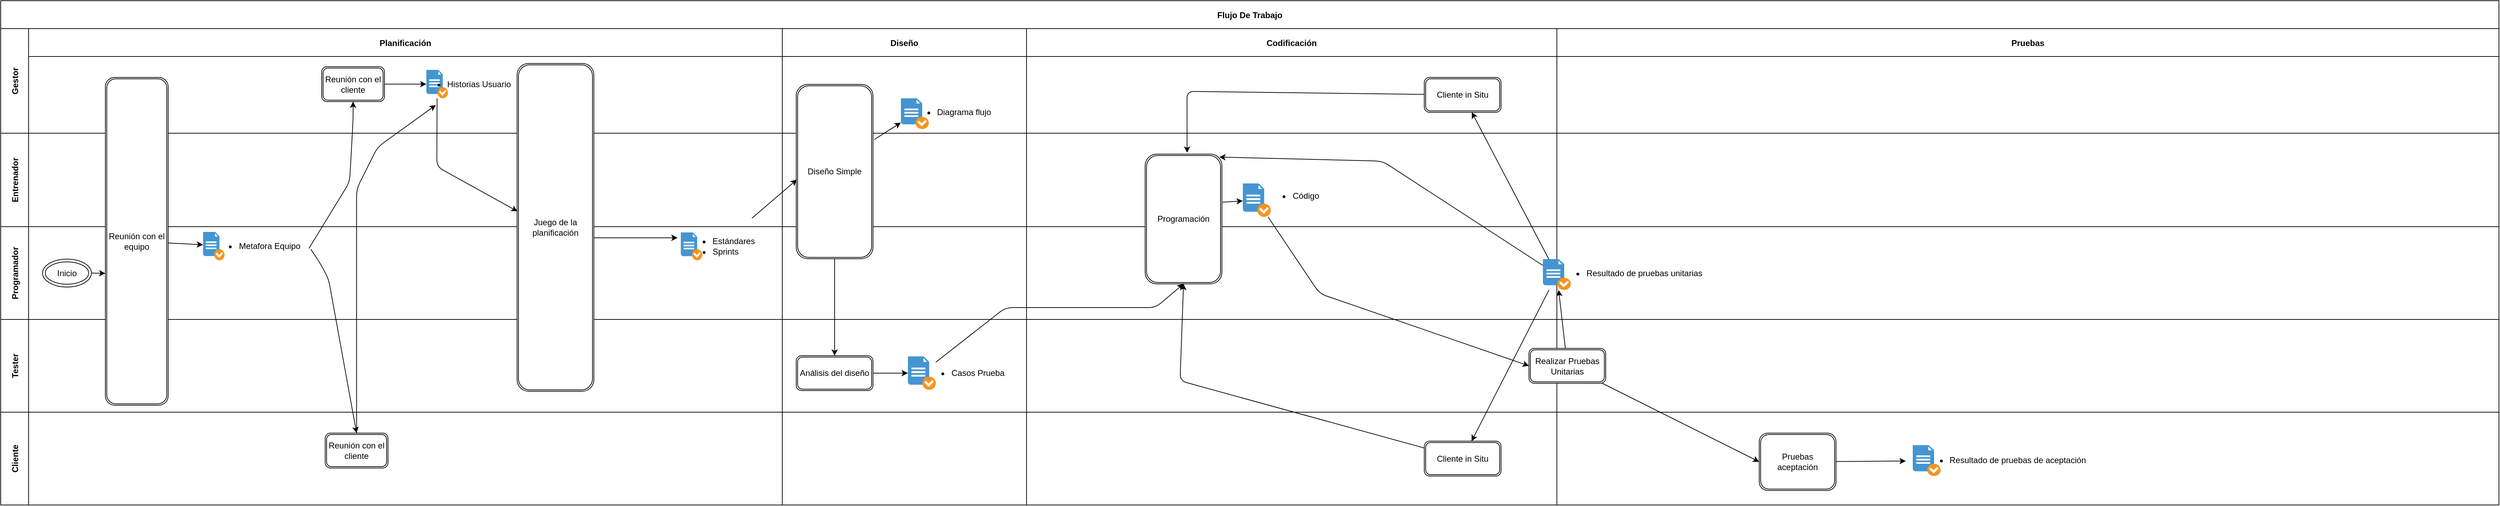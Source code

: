 <mxfile>
    <diagram id="Hp4dVfdLVx2DITK1ITba" name="Página-1">
        <mxGraphModel dx="893" dy="1125" grid="1" gridSize="10" guides="1" tooltips="1" connect="1" arrows="1" fold="1" page="0" pageScale="1" pageWidth="827" pageHeight="1169" math="0" shadow="0">
            <root>
                <mxCell id="0"/>
                <mxCell id="1" parent="0"/>
                <mxCell id="2" value="Flujo De Trabajo" style="shape=table;childLayout=tableLayout;startSize=40;collapsible=0;recursiveResize=0;expand=0;fontStyle=1;" parent="1" vertex="1">
                    <mxGeometry x="560" y="-120" width="3580" height="723" as="geometry"/>
                </mxCell>
                <mxCell id="3" value="Gestor" style="shape=tableRow;horizontal=0;startSize=40;swimlaneHead=0;swimlaneBody=0;top=0;left=0;bottom=0;right=0;dropTarget=0;fillColor=none;collapsible=0;recursiveResize=0;expand=0;fontStyle=1;" parent="2" vertex="1">
                    <mxGeometry y="40" width="3580" height="150" as="geometry"/>
                </mxCell>
                <mxCell id="15" value="Planificación" style="swimlane;swimlaneHead=0;swimlaneBody=0;fontStyle=0;connectable=0;fillColor=none;startSize=40;collapsible=0;recursiveResize=0;expand=0;fontStyle=1;" parent="3" vertex="1">
                    <mxGeometry x="40" width="1080" height="150" as="geometry">
                        <mxRectangle width="1080" height="150" as="alternateBounds"/>
                    </mxGeometry>
                </mxCell>
                <mxCell id="44" style="edgeStyle=none;html=1;endArrow=classic;endFill=1;" parent="15" source="38" edge="1">
                    <mxGeometry relative="1" as="geometry">
                        <mxPoint x="250" y="310" as="targetPoint"/>
                    </mxGeometry>
                </mxCell>
                <mxCell id="38" value="Reunión con el equipo" style="shape=ext;double=1;rounded=1;whiteSpace=wrap;html=1;" parent="15" vertex="1">
                    <mxGeometry x="110" y="70" width="90" height="470" as="geometry"/>
                </mxCell>
                <mxCell id="63" style="edgeStyle=none;html=1;strokeColor=default;strokeWidth=1;endArrow=classic;endFill=1;" parent="15" source="59" target="60" edge="1">
                    <mxGeometry relative="1" as="geometry"/>
                </mxCell>
                <mxCell id="59" value="Reunión con el cliente" style="shape=ext;double=1;rounded=1;whiteSpace=wrap;html=1;" parent="15" vertex="1">
                    <mxGeometry x="420" y="54.6" width="90" height="50" as="geometry"/>
                </mxCell>
                <mxCell id="60" value="" style="shadow=0;dashed=0;html=1;strokeColor=none;fillColor=#4495D1;labelPosition=center;verticalLabelPosition=bottom;verticalAlign=top;align=center;outlineConnect=0;shape=mxgraph.veeam.checked_doc;" parent="15" vertex="1">
                    <mxGeometry x="570" y="59.2" width="30.8" height="40.8" as="geometry"/>
                </mxCell>
                <mxCell id="61" value="&lt;div style=&quot;text-align: justify;&quot;&gt;&lt;ul&gt;&lt;li&gt;Historias Usuario&lt;/li&gt;&lt;/ul&gt;&lt;/div&gt;" style="text;html=1;align=center;verticalAlign=middle;resizable=0;points=[];autosize=1;strokeColor=none;fillColor=none;" parent="15" vertex="1">
                    <mxGeometry x="550" y="49.6" width="150" height="60" as="geometry"/>
                </mxCell>
                <mxCell id="64" value="Juego de la planificación" style="shape=ext;double=1;rounded=1;whiteSpace=wrap;html=1;" parent="15" vertex="1">
                    <mxGeometry x="700" y="50" width="110" height="470" as="geometry"/>
                </mxCell>
                <mxCell id="84" style="edgeStyle=none;html=1;entryX=0.006;entryY=0.451;entryDx=0;entryDy=0;entryPerimeter=0;strokeColor=default;strokeWidth=1;endArrow=classic;endFill=1;" parent="15" source="60" target="64" edge="1">
                    <mxGeometry relative="1" as="geometry">
                        <Array as="points">
                            <mxPoint x="585" y="198"/>
                        </Array>
                    </mxGeometry>
                </mxCell>
                <mxCell id="4" value="Diseño" style="swimlane;swimlaneHead=0;swimlaneBody=0;fontStyle=0;connectable=0;fillColor=none;startSize=40;collapsible=0;recursiveResize=0;expand=0;fontStyle=1;" parent="3" vertex="1">
                    <mxGeometry x="1120" width="350" height="150" as="geometry">
                        <mxRectangle width="350" height="150" as="alternateBounds"/>
                    </mxGeometry>
                </mxCell>
                <mxCell id="70" value="Diseño Simple" style="shape=ext;double=1;rounded=1;whiteSpace=wrap;html=1;" parent="4" vertex="1">
                    <mxGeometry x="20" y="80" width="110" height="250" as="geometry"/>
                </mxCell>
                <mxCell id="86" value="&lt;div style=&quot;text-align: justify;&quot;&gt;&lt;ul&gt;&lt;li&gt;Diagrama flujo&lt;/li&gt;&lt;/ul&gt;&lt;/div&gt;" style="text;html=1;align=center;verticalAlign=middle;resizable=0;points=[];autosize=1;strokeColor=none;fillColor=none;" parent="4" vertex="1">
                    <mxGeometry x="170" y="90" width="140" height="60" as="geometry"/>
                </mxCell>
                <mxCell id="85" value="" style="shadow=0;dashed=0;html=1;strokeColor=none;fillColor=#4495D1;labelPosition=center;verticalLabelPosition=bottom;verticalAlign=top;align=center;outlineConnect=0;shape=mxgraph.veeam.checked_doc;" parent="4" vertex="1">
                    <mxGeometry x="170" y="100" width="40" height="44" as="geometry"/>
                </mxCell>
                <mxCell id="87" style="edgeStyle=none;html=1;strokeColor=default;strokeWidth=1;endArrow=classic;endFill=1;exitX=1.018;exitY=0.316;exitDx=0;exitDy=0;exitPerimeter=0;" parent="4" source="70" target="85" edge="1">
                    <mxGeometry relative="1" as="geometry"/>
                </mxCell>
                <mxCell id="5" value="Codificación" style="swimlane;swimlaneHead=0;swimlaneBody=0;fontStyle=0;connectable=0;fillColor=none;startSize=40;collapsible=0;recursiveResize=0;expand=0;fontStyle=1;" parent="3" vertex="1">
                    <mxGeometry x="1470" width="760" height="150" as="geometry">
                        <mxRectangle width="760" height="150" as="alternateBounds"/>
                    </mxGeometry>
                </mxCell>
                <mxCell id="195" value="Cliente in Situ" style="shape=ext;double=1;rounded=1;whiteSpace=wrap;html=1;" vertex="1" parent="5">
                    <mxGeometry x="570" y="70" width="110" height="50" as="geometry"/>
                </mxCell>
                <mxCell id="6" value="Pruebas" style="swimlane;swimlaneHead=0;swimlaneBody=0;fontStyle=0;connectable=0;fillColor=none;startSize=40;collapsible=0;recursiveResize=0;expand=0;fontStyle=1;" parent="3" vertex="1">
                    <mxGeometry x="2230" width="1350" height="150" as="geometry">
                        <mxRectangle width="1350" height="150" as="alternateBounds"/>
                    </mxGeometry>
                </mxCell>
                <mxCell id="88" style="edgeStyle=none;html=1;strokeColor=default;strokeWidth=1;endArrow=classic;endFill=1;" parent="3" edge="1">
                    <mxGeometry relative="1" as="geometry">
                        <mxPoint x="850" y="300" as="sourcePoint"/>
                        <mxPoint x="970" y="300" as="targetPoint"/>
                    </mxGeometry>
                </mxCell>
                <mxCell id="7" value="Entrenador" style="shape=tableRow;horizontal=0;startSize=40;swimlaneHead=0;swimlaneBody=0;top=0;left=0;bottom=0;right=0;dropTarget=0;fillColor=none;collapsible=0;recursiveResize=0;expand=0;fontStyle=1;" parent="2" vertex="1">
                    <mxGeometry y="190" width="3580" height="134" as="geometry"/>
                </mxCell>
                <mxCell id="16" style="swimlane;swimlaneHead=0;swimlaneBody=0;fontStyle=0;connectable=0;fillColor=none;startSize=0;collapsible=0;recursiveResize=0;expand=0;fontStyle=1;" parent="7" vertex="1">
                    <mxGeometry x="40" width="1080" height="134" as="geometry">
                        <mxRectangle width="1080" height="134" as="alternateBounds"/>
                    </mxGeometry>
                </mxCell>
                <mxCell id="8" value="" style="swimlane;swimlaneHead=0;swimlaneBody=0;fontStyle=0;connectable=0;fillColor=none;startSize=0;collapsible=0;recursiveResize=0;expand=0;fontStyle=1;" parent="7" vertex="1">
                    <mxGeometry x="1120" width="350" height="134" as="geometry">
                        <mxRectangle width="350" height="134" as="alternateBounds"/>
                    </mxGeometry>
                </mxCell>
                <mxCell id="9" value="" style="swimlane;swimlaneHead=0;swimlaneBody=0;fontStyle=0;connectable=0;fillColor=none;startSize=0;collapsible=0;recursiveResize=0;expand=0;fontStyle=1;" parent="7" vertex="1">
                    <mxGeometry x="1470" width="760" height="134" as="geometry">
                        <mxRectangle width="760" height="134" as="alternateBounds"/>
                    </mxGeometry>
                </mxCell>
                <mxCell id="97" value="" style="shadow=0;dashed=0;html=1;strokeColor=none;fillColor=#4495D1;labelPosition=center;verticalLabelPosition=bottom;verticalAlign=top;align=center;outlineConnect=0;shape=mxgraph.veeam.checked_doc;" parent="9" vertex="1">
                    <mxGeometry x="310" y="72" width="40" height="48" as="geometry"/>
                </mxCell>
                <mxCell id="98" value="&lt;div style=&quot;text-align: justify;&quot;&gt;&lt;ul&gt;&lt;li&gt;Código&lt;/li&gt;&lt;/ul&gt;&lt;/div&gt;" style="text;html=1;align=center;verticalAlign=middle;resizable=0;points=[];autosize=1;strokeColor=none;fillColor=none;" parent="9" vertex="1">
                    <mxGeometry x="330" y="60.0" width="100" height="60" as="geometry"/>
                </mxCell>
                <mxCell id="95" value="Programación" style="shape=ext;double=1;rounded=1;whiteSpace=wrap;html=1;" parent="9" vertex="1">
                    <mxGeometry x="170" y="30" width="110" height="186" as="geometry"/>
                </mxCell>
                <mxCell id="99" style="edgeStyle=none;html=1;strokeColor=default;strokeWidth=1;endArrow=classic;endFill=1;exitX=1.008;exitY=0.37;exitDx=0;exitDy=0;exitPerimeter=0;" parent="9" source="95" target="97" edge="1">
                    <mxGeometry relative="1" as="geometry"/>
                </mxCell>
                <mxCell id="10" value="" style="swimlane;swimlaneHead=0;swimlaneBody=0;fontStyle=0;connectable=0;fillColor=none;startSize=0;collapsible=0;recursiveResize=0;expand=0;fontStyle=1;" parent="7" vertex="1">
                    <mxGeometry x="2230" width="1350" height="134" as="geometry">
                        <mxRectangle width="1350" height="134" as="alternateBounds"/>
                    </mxGeometry>
                </mxCell>
                <mxCell id="113" value="Pruebas aceptación" style="shape=ext;double=1;rounded=1;whiteSpace=wrap;html=1;" parent="10" vertex="1">
                    <mxGeometry x="290" y="430" width="110" height="82.2" as="geometry"/>
                </mxCell>
                <mxCell id="11" value="Programador" style="shape=tableRow;horizontal=0;startSize=40;swimlaneHead=0;swimlaneBody=0;top=0;left=0;bottom=0;right=0;dropTarget=0;fillColor=none;collapsible=0;recursiveResize=0;expand=0;fontStyle=1;" parent="2" vertex="1">
                    <mxGeometry y="324" width="3580" height="133" as="geometry"/>
                </mxCell>
                <mxCell id="17" style="swimlane;swimlaneHead=0;swimlaneBody=0;fontStyle=0;connectable=0;fillColor=none;startSize=0;collapsible=0;recursiveResize=0;expand=0;fontStyle=1;" parent="11" vertex="1">
                    <mxGeometry x="40" width="1080" height="133" as="geometry">
                        <mxRectangle width="1080" height="133" as="alternateBounds"/>
                    </mxGeometry>
                </mxCell>
                <mxCell id="31" value="Inicio" style="ellipse;shape=doubleEllipse;whiteSpace=wrap;html=1;" parent="17" vertex="1">
                    <mxGeometry x="20" y="46.5" width="70" height="40" as="geometry"/>
                </mxCell>
                <mxCell id="45" value="&lt;div style=&quot;text-align: justify;&quot;&gt;&lt;ul&gt;&lt;li&gt;Metafora Equipo&lt;/li&gt;&lt;/ul&gt;&lt;/div&gt;" style="text;html=1;align=center;verticalAlign=middle;resizable=0;points=[];autosize=1;strokeColor=none;fillColor=none;" parent="17" vertex="1">
                    <mxGeometry x="250" y="-2.1" width="150" height="60" as="geometry"/>
                </mxCell>
                <mxCell id="43" value="" style="shadow=0;dashed=0;html=1;strokeColor=none;fillColor=#4495D1;labelPosition=center;verticalLabelPosition=bottom;verticalAlign=top;align=center;outlineConnect=0;shape=mxgraph.veeam.checked_doc;" parent="17" vertex="1">
                    <mxGeometry x="250" y="7.5" width="30.8" height="40.8" as="geometry"/>
                </mxCell>
                <mxCell id="68" value="&lt;div style=&quot;text-align: justify;&quot;&gt;&lt;ul&gt;&lt;li&gt;Estándares&lt;/li&gt;&lt;li&gt;Sprints&lt;/li&gt;&lt;/ul&gt;&lt;/div&gt;" style="text;html=1;align=center;verticalAlign=middle;resizable=0;points=[];autosize=1;strokeColor=none;fillColor=none;" parent="17" vertex="1">
                    <mxGeometry x="930" y="-12.1" width="120" height="80" as="geometry"/>
                </mxCell>
                <mxCell id="67" value="" style="shadow=0;dashed=0;html=1;strokeColor=none;fillColor=#4495D1;labelPosition=center;verticalLabelPosition=bottom;verticalAlign=top;align=center;outlineConnect=0;shape=mxgraph.veeam.checked_doc;" parent="17" vertex="1">
                    <mxGeometry x="934.6" y="8.3" width="30.8" height="40" as="geometry"/>
                </mxCell>
                <mxCell id="12" value="" style="swimlane;swimlaneHead=0;swimlaneBody=0;fontStyle=0;connectable=0;fillColor=none;startSize=0;collapsible=0;recursiveResize=0;expand=0;fontStyle=1;" parent="11" vertex="1">
                    <mxGeometry x="1120" width="350" height="133" as="geometry">
                        <mxRectangle width="350" height="133" as="alternateBounds"/>
                    </mxGeometry>
                </mxCell>
                <mxCell id="13" value="" style="swimlane;swimlaneHead=0;swimlaneBody=0;fontStyle=0;connectable=0;fillColor=none;startSize=0;collapsible=0;recursiveResize=0;expand=0;fontStyle=1;" parent="11" vertex="1">
                    <mxGeometry x="1470" width="760" height="133" as="geometry">
                        <mxRectangle width="760" height="133" as="alternateBounds"/>
                    </mxGeometry>
                </mxCell>
                <mxCell id="14" value="" style="swimlane;swimlaneHead=0;swimlaneBody=0;fontStyle=0;connectable=0;fillColor=none;startSize=0;collapsible=0;recursiveResize=0;expand=0;fontStyle=1;" parent="11" vertex="1">
                    <mxGeometry x="2230" width="1350" height="133" as="geometry">
                        <mxRectangle width="1350" height="133" as="alternateBounds"/>
                    </mxGeometry>
                </mxCell>
                <mxCell id="105" value="&lt;div style=&quot;text-align: justify;&quot;&gt;&lt;ul&gt;&lt;li&gt;Resultado de pruebas unitarias&lt;/li&gt;&lt;/ul&gt;&lt;/div&gt;" style="text;html=1;align=center;verticalAlign=middle;resizable=0;points=[];autosize=1;strokeColor=none;fillColor=none;" parent="14" vertex="1">
                    <mxGeometry x="-10" y="36.5" width="230" height="60" as="geometry"/>
                </mxCell>
                <mxCell id="104" value="" style="shadow=0;dashed=0;html=1;strokeColor=none;fillColor=#4495D1;labelPosition=center;verticalLabelPosition=bottom;verticalAlign=top;align=center;outlineConnect=0;shape=mxgraph.veeam.checked_doc;" parent="14" vertex="1">
                    <mxGeometry x="-20" y="46.5" width="40" height="44.3" as="geometry"/>
                </mxCell>
                <mxCell id="18" value="Tester" style="shape=tableRow;horizontal=0;startSize=40;swimlaneHead=0;swimlaneBody=0;top=0;left=0;bottom=0;right=0;dropTarget=0;fillColor=none;collapsible=0;recursiveResize=0;expand=0;fontStyle=1;" parent="2" vertex="1">
                    <mxGeometry y="457" width="3580" height="133" as="geometry"/>
                </mxCell>
                <mxCell id="19" style="swimlane;swimlaneHead=0;swimlaneBody=0;fontStyle=0;connectable=0;fillColor=none;startSize=0;collapsible=0;recursiveResize=0;expand=0;fontStyle=1;" parent="18" vertex="1">
                    <mxGeometry x="40" width="1080" height="133" as="geometry">
                        <mxRectangle width="1080" height="133" as="alternateBounds"/>
                    </mxGeometry>
                </mxCell>
                <mxCell id="20" style="swimlane;swimlaneHead=0;swimlaneBody=0;fontStyle=0;connectable=0;fillColor=none;startSize=0;collapsible=0;recursiveResize=0;expand=0;fontStyle=1;" parent="18" vertex="1">
                    <mxGeometry x="1120" width="350" height="133" as="geometry">
                        <mxRectangle width="350" height="133" as="alternateBounds"/>
                    </mxGeometry>
                </mxCell>
                <mxCell id="90" value="Análisis del diseño" style="shape=ext;double=1;rounded=1;whiteSpace=wrap;html=1;" parent="20" vertex="1">
                    <mxGeometry x="20" y="52" width="110" height="50" as="geometry"/>
                </mxCell>
                <mxCell id="92" value="" style="shadow=0;dashed=0;html=1;strokeColor=none;fillColor=#4495D1;labelPosition=center;verticalLabelPosition=bottom;verticalAlign=top;align=center;outlineConnect=0;shape=mxgraph.veeam.checked_doc;" parent="20" vertex="1">
                    <mxGeometry x="180" y="53" width="40" height="48" as="geometry"/>
                </mxCell>
                <mxCell id="94" style="edgeStyle=none;html=1;strokeColor=default;strokeWidth=1;endArrow=classic;endFill=1;" parent="20" source="90" target="92" edge="1">
                    <mxGeometry relative="1" as="geometry"/>
                </mxCell>
                <mxCell id="189" value="&lt;div style=&quot;text-align: justify;&quot;&gt;&lt;ul&gt;&lt;li&gt;Casos Prueba&lt;/li&gt;&lt;/ul&gt;&lt;/div&gt;" style="text;html=1;align=center;verticalAlign=middle;resizable=0;points=[];autosize=1;strokeColor=none;fillColor=none;" vertex="1" parent="20">
                    <mxGeometry x="190" y="47" width="140" height="60" as="geometry"/>
                </mxCell>
                <mxCell id="21" style="swimlane;swimlaneHead=0;swimlaneBody=0;fontStyle=0;connectable=0;fillColor=none;startSize=0;collapsible=0;recursiveResize=0;expand=0;fontStyle=1;" parent="18" vertex="1">
                    <mxGeometry x="1470" width="760" height="133" as="geometry">
                        <mxRectangle width="760" height="133" as="alternateBounds"/>
                    </mxGeometry>
                </mxCell>
                <mxCell id="22" style="swimlane;swimlaneHead=0;swimlaneBody=0;fontStyle=0;connectable=0;fillColor=none;startSize=0;collapsible=0;recursiveResize=0;expand=0;fontStyle=1;" parent="18" vertex="1">
                    <mxGeometry x="2230" width="1350" height="133" as="geometry">
                        <mxRectangle width="1350" height="133" as="alternateBounds"/>
                    </mxGeometry>
                </mxCell>
                <mxCell id="101" value="Realizar Pruebas&lt;br&gt;Unitarias" style="shape=ext;double=1;rounded=1;whiteSpace=wrap;html=1;" parent="22" vertex="1">
                    <mxGeometry x="-40" y="41.5" width="110" height="50" as="geometry"/>
                </mxCell>
                <mxCell id="23" value="Cliente" style="shape=tableRow;horizontal=0;startSize=40;swimlaneHead=0;swimlaneBody=0;top=0;left=0;bottom=0;right=0;dropTarget=0;fillColor=none;collapsible=0;recursiveResize=0;expand=0;fontStyle=1;" parent="2" vertex="1">
                    <mxGeometry y="590" width="3580" height="133" as="geometry"/>
                </mxCell>
                <mxCell id="24" style="swimlane;swimlaneHead=0;swimlaneBody=0;fontStyle=0;connectable=0;fillColor=none;startSize=0;collapsible=0;recursiveResize=0;expand=0;fontStyle=1;" parent="23" vertex="1">
                    <mxGeometry x="40" width="1080" height="133" as="geometry">
                        <mxRectangle width="1080" height="133" as="alternateBounds"/>
                    </mxGeometry>
                </mxCell>
                <mxCell id="182" value="Reunión con el cliente" style="shape=ext;double=1;rounded=1;whiteSpace=wrap;html=1;" vertex="1" parent="24">
                    <mxGeometry x="425" y="30.0" width="90" height="50" as="geometry"/>
                </mxCell>
                <mxCell id="25" style="swimlane;swimlaneHead=0;swimlaneBody=0;fontStyle=0;connectable=0;fillColor=none;startSize=0;collapsible=0;recursiveResize=0;expand=0;fontStyle=1;" parent="23" vertex="1">
                    <mxGeometry x="1120" width="350" height="133" as="geometry">
                        <mxRectangle width="350" height="133" as="alternateBounds"/>
                    </mxGeometry>
                </mxCell>
                <mxCell id="26" style="swimlane;swimlaneHead=0;swimlaneBody=0;fontStyle=0;connectable=0;fillColor=none;startSize=0;collapsible=0;recursiveResize=0;expand=0;fontStyle=1;" parent="23" vertex="1">
                    <mxGeometry x="1470" width="760" height="133" as="geometry">
                        <mxRectangle width="760" height="133" as="alternateBounds"/>
                    </mxGeometry>
                </mxCell>
                <mxCell id="194" value="Cliente in Situ" style="shape=ext;double=1;rounded=1;whiteSpace=wrap;html=1;" vertex="1" parent="26">
                    <mxGeometry x="570" y="41.5" width="110" height="50" as="geometry"/>
                </mxCell>
                <mxCell id="27" style="swimlane;swimlaneHead=0;swimlaneBody=0;fontStyle=0;connectable=0;fillColor=none;startSize=0;collapsible=0;recursiveResize=0;expand=0;fontStyle=1;" parent="23" vertex="1">
                    <mxGeometry x="2230" width="1350" height="133" as="geometry">
                        <mxRectangle width="1350" height="133" as="alternateBounds"/>
                    </mxGeometry>
                </mxCell>
                <mxCell id="179" value="&lt;div style=&quot;text-align: justify;&quot;&gt;&lt;ul&gt;&lt;li&gt;Resultado de pruebas de aceptación&lt;/li&gt;&lt;/ul&gt;&lt;/div&gt;" style="text;html=1;align=center;verticalAlign=middle;resizable=0;points=[];autosize=1;strokeColor=none;fillColor=none;" parent="27" vertex="1">
                    <mxGeometry x="510" y="39.35" width="260" height="60" as="geometry"/>
                </mxCell>
                <mxCell id="203" value="" style="shadow=0;dashed=0;html=1;strokeColor=none;fillColor=#4495D1;labelPosition=center;verticalLabelPosition=bottom;verticalAlign=top;align=center;outlineConnect=0;shape=mxgraph.veeam.checked_doc;" vertex="1" parent="27">
                    <mxGeometry x="510" y="47.2" width="40" height="44.3" as="geometry"/>
                </mxCell>
                <mxCell id="102" style="edgeStyle=none;html=1;strokeColor=default;strokeWidth=1;endArrow=classic;endFill=1;entryX=0;entryY=0.5;entryDx=0;entryDy=0;" parent="2" source="97" target="101" edge="1">
                    <mxGeometry relative="1" as="geometry">
                        <Array as="points">
                            <mxPoint x="1890" y="420"/>
                        </Array>
                        <mxPoint x="1940" y="520" as="targetPoint"/>
                    </mxGeometry>
                </mxCell>
                <mxCell id="39" style="edgeStyle=none;html=1;exitX=1;exitY=0.5;exitDx=0;exitDy=0;" parent="2" source="31" edge="1">
                    <mxGeometry relative="1" as="geometry">
                        <mxPoint x="150" y="391" as="targetPoint"/>
                    </mxGeometry>
                </mxCell>
                <mxCell id="62" style="edgeStyle=none;html=1;entryX=0.5;entryY=1;entryDx=0;entryDy=0;strokeColor=default;strokeWidth=1;endArrow=classic;endFill=1;exitX=1.011;exitY=0.556;exitDx=0;exitDy=0;exitPerimeter=0;" parent="2" target="59" edge="1" source="45">
                    <mxGeometry relative="1" as="geometry">
                        <mxPoint x="310" y="140" as="sourcePoint"/>
                        <Array as="points">
                            <mxPoint x="500" y="260"/>
                            <mxPoint x="505" y="170"/>
                        </Array>
                    </mxGeometry>
                </mxCell>
                <mxCell id="183" style="edgeStyle=none;html=1;entryX=0.5;entryY=0;entryDx=0;entryDy=0;strokeColor=default;strokeWidth=1;endArrow=classic;endFill=1;exitX=1.03;exitY=0.576;exitDx=0;exitDy=0;exitPerimeter=0;" edge="1" parent="2" source="45" target="182">
                    <mxGeometry relative="1" as="geometry">
                        <mxPoint x="451.65" y="365.26" as="sourcePoint"/>
                        <Array as="points">
                            <mxPoint x="460" y="380"/>
                            <mxPoint x="470" y="400"/>
                        </Array>
                        <mxPoint x="515" y="154.6" as="targetPoint"/>
                    </mxGeometry>
                </mxCell>
                <mxCell id="184" style="edgeStyle=none;html=1;strokeColor=default;strokeWidth=1;endArrow=classic;endFill=1;" edge="1" parent="2" source="182" target="61">
                    <mxGeometry relative="1" as="geometry">
                        <mxPoint x="550" y="390" as="sourcePoint"/>
                        <Array as="points">
                            <mxPoint x="510" y="270"/>
                            <mxPoint x="540" y="210"/>
                        </Array>
                        <mxPoint x="515" y="154.6" as="targetPoint"/>
                    </mxGeometry>
                </mxCell>
                <mxCell id="100" style="edgeStyle=none;html=1;entryX=0.5;entryY=1;entryDx=0;entryDy=0;strokeColor=default;strokeWidth=1;endArrow=classic;endFill=1;" parent="2" source="92" target="95" edge="1">
                    <mxGeometry relative="1" as="geometry">
                        <Array as="points">
                            <mxPoint x="1440" y="440"/>
                            <mxPoint x="1655" y="440"/>
                        </Array>
                    </mxGeometry>
                </mxCell>
                <mxCell id="190" style="edgeStyle=none;html=1;entryX=0.5;entryY=0;entryDx=0;entryDy=0;" edge="1" parent="2" source="70" target="90">
                    <mxGeometry relative="1" as="geometry"/>
                </mxCell>
                <mxCell id="192" style="edgeStyle=none;html=1;entryX=0.009;entryY=0.546;entryDx=0;entryDy=0;entryPerimeter=0;" edge="1" parent="2" source="68" target="70">
                    <mxGeometry relative="1" as="geometry"/>
                </mxCell>
                <mxCell id="180" style="edgeStyle=none;html=1;strokeColor=default;strokeWidth=1;startArrow=none;startFill=0;endArrow=classic;endFill=1;" parent="2" source="113" edge="1">
                    <mxGeometry relative="1" as="geometry">
                        <mxPoint x="2730" y="660" as="targetPoint"/>
                    </mxGeometry>
                </mxCell>
                <mxCell id="106" style="edgeStyle=none;html=1;strokeColor=default;strokeWidth=1;endArrow=classic;endFill=1;" parent="2" source="101" target="104" edge="1">
                    <mxGeometry relative="1" as="geometry"/>
                </mxCell>
                <mxCell id="193" style="edgeStyle=none;html=1;entryX=0.965;entryY=0.023;entryDx=0;entryDy=0;entryPerimeter=0;" edge="1" parent="2" source="104" target="95">
                    <mxGeometry relative="1" as="geometry">
                        <Array as="points">
                            <mxPoint x="1980" y="230"/>
                        </Array>
                    </mxGeometry>
                </mxCell>
                <mxCell id="197" style="edgeStyle=none;html=1;" edge="1" parent="2" source="104" target="194">
                    <mxGeometry relative="1" as="geometry"/>
                </mxCell>
                <mxCell id="198" style="edgeStyle=none;html=1;" edge="1" parent="2" source="104" target="195">
                    <mxGeometry relative="1" as="geometry"/>
                </mxCell>
                <mxCell id="200" style="edgeStyle=none;html=1;entryX=0.546;entryY=-0.011;entryDx=0;entryDy=0;entryPerimeter=0;" edge="1" parent="2" source="195" target="95">
                    <mxGeometry relative="1" as="geometry">
                        <Array as="points">
                            <mxPoint x="1700" y="130"/>
                        </Array>
                    </mxGeometry>
                </mxCell>
                <mxCell id="201" style="edgeStyle=none;html=1;entryX=0.5;entryY=1;entryDx=0;entryDy=0;" edge="1" parent="2" source="194" target="95">
                    <mxGeometry relative="1" as="geometry">
                        <Array as="points">
                            <mxPoint x="1690" y="545"/>
                        </Array>
                    </mxGeometry>
                </mxCell>
                <mxCell id="202" style="edgeStyle=none;html=1;entryX=0;entryY=0.5;entryDx=0;entryDy=0;" edge="1" parent="2" source="101" target="113">
                    <mxGeometry relative="1" as="geometry">
                        <mxPoint x="2510" y="523.5" as="targetPoint"/>
                    </mxGeometry>
                </mxCell>
            </root>
        </mxGraphModel>
    </diagram>
</mxfile>